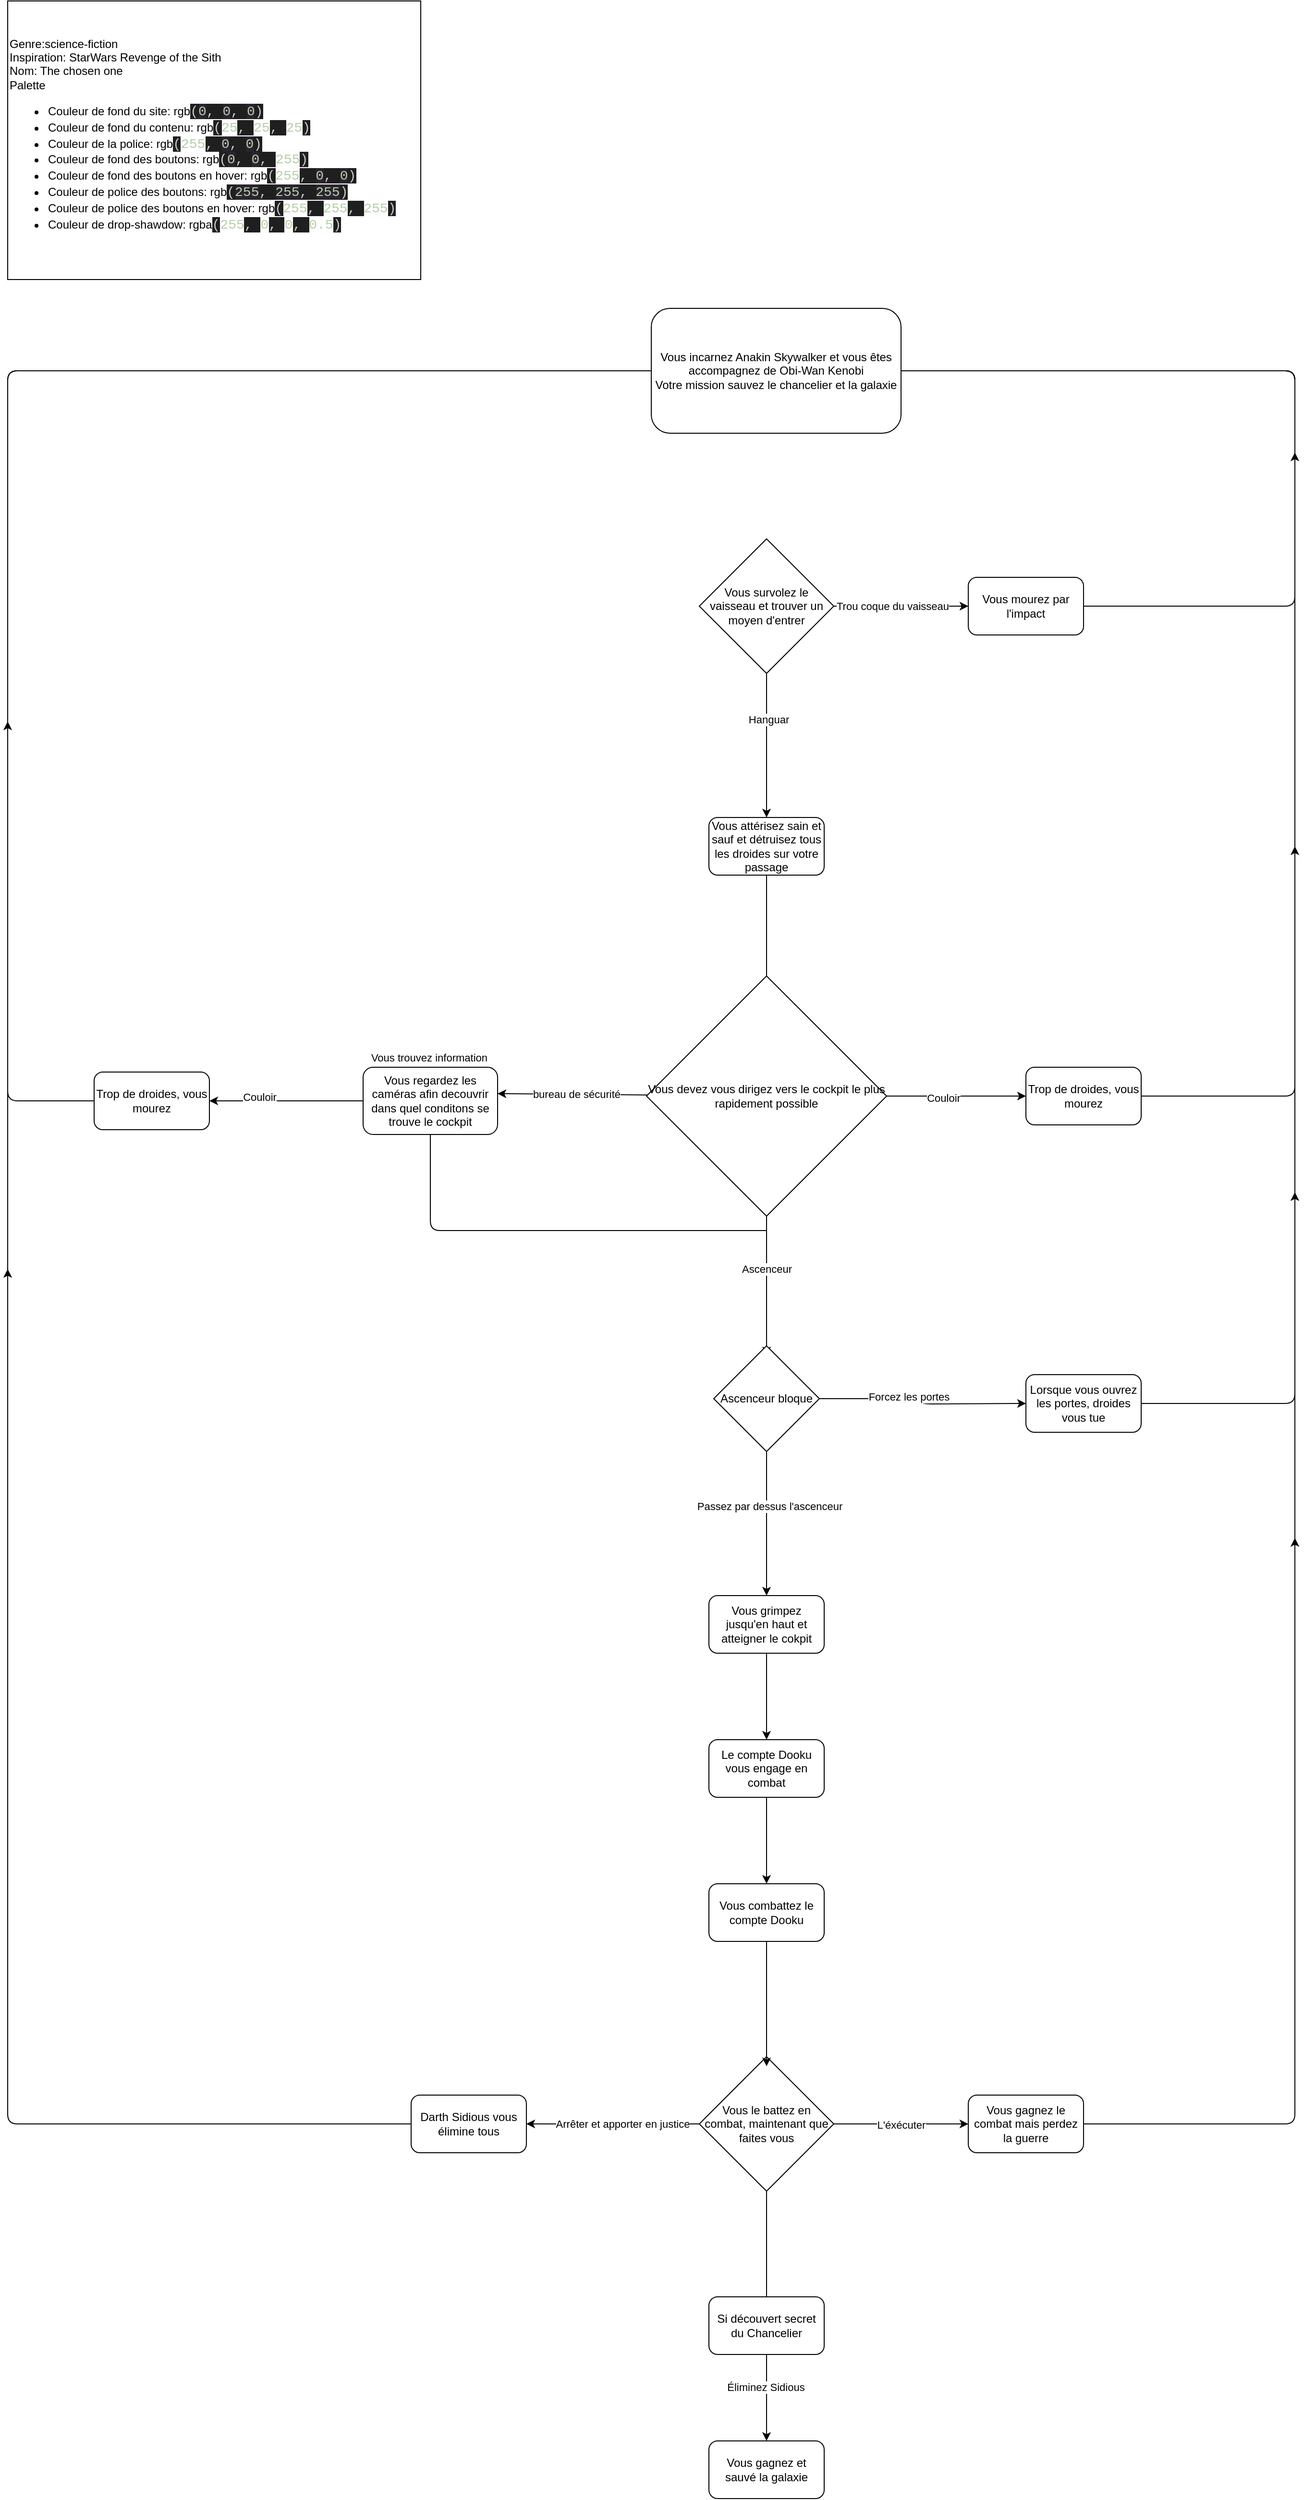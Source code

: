 <mxfile>
    <diagram id="d_ryaEk3887iIKYyWZoM" name="Page-1">
        <mxGraphModel dx="4833" dy="2511" grid="1" gridSize="10" guides="1" tooltips="1" connect="1" arrows="1" fold="1" page="1" pageScale="1" pageWidth="850" pageHeight="1100" math="0" shadow="0">
            <root>
                <mxCell id="0"/>
                <mxCell id="1" parent="0"/>
                <mxCell id="102" value="Vous incarnez Anakin Skywalker et vous êtes accompagnez de Obi-Wan Kenobi&lt;br&gt;Votre mission sauvez le chancelier et la galaxie" style="rounded=1;whiteSpace=wrap;html=1;" parent="1" vertex="1">
                    <mxGeometry x="-1180" y="270" width="260" height="130" as="geometry"/>
                </mxCell>
                <mxCell id="106" style="edgeStyle=none;html=1;" parent="1" source="103" edge="1">
                    <mxGeometry relative="1" as="geometry">
                        <mxPoint x="-850" y="580" as="targetPoint"/>
                    </mxGeometry>
                </mxCell>
                <mxCell id="110" value="Trou coque du vaisseau" style="edgeLabel;html=1;align=center;verticalAlign=middle;resizable=0;points=[];" parent="106" vertex="1" connectable="0">
                    <mxGeometry x="0.278" y="-1" relative="1" as="geometry">
                        <mxPoint x="-29" y="-1" as="offset"/>
                    </mxGeometry>
                </mxCell>
                <mxCell id="107" style="edgeStyle=none;html=1;" parent="1" source="103" edge="1">
                    <mxGeometry relative="1" as="geometry">
                        <mxPoint x="-1060" y="800" as="targetPoint"/>
                    </mxGeometry>
                </mxCell>
                <mxCell id="111" value="Hanguar" style="edgeLabel;html=1;align=center;verticalAlign=middle;resizable=0;points=[];" parent="107" vertex="1" connectable="0">
                    <mxGeometry x="-0.351" y="2" relative="1" as="geometry">
                        <mxPoint y="-1" as="offset"/>
                    </mxGeometry>
                </mxCell>
                <mxCell id="103" value="Vous survolez le vaisseau et trouver un moyen d'entrer" style="rhombus;whiteSpace=wrap;html=1;" parent="1" vertex="1">
                    <mxGeometry x="-1130" y="510" width="140" height="140" as="geometry"/>
                </mxCell>
                <mxCell id="112" style="edgeStyle=none;html=1;" parent="1" source="108" edge="1">
                    <mxGeometry relative="1" as="geometry">
                        <mxPoint x="-1060" y="1000" as="targetPoint"/>
                    </mxGeometry>
                </mxCell>
                <mxCell id="108" value="Vous attérisez sain et sauf et détruisez tous les droides sur votre passage" style="rounded=1;whiteSpace=wrap;html=1;" parent="1" vertex="1">
                    <mxGeometry x="-1120" y="800" width="120" height="60" as="geometry"/>
                </mxCell>
                <mxCell id="166" style="edgeStyle=orthogonalEdgeStyle;html=1;entryX=1;entryY=0.5;entryDx=0;entryDy=0;strokeColor=default;endArrow=none;endFill=0;" parent="1" source="109" target="102" edge="1">
                    <mxGeometry relative="1" as="geometry">
                        <Array as="points">
                            <mxPoint x="-510" y="580"/>
                            <mxPoint x="-510" y="335"/>
                        </Array>
                    </mxGeometry>
                </mxCell>
                <mxCell id="109" value="Vous mourez par l'impact" style="rounded=1;whiteSpace=wrap;html=1;" parent="1" vertex="1">
                    <mxGeometry x="-850" y="550" width="120" height="60" as="geometry"/>
                </mxCell>
                <mxCell id="120" style="edgeStyle=none;html=1;" parent="1" source="114" edge="1">
                    <mxGeometry relative="1" as="geometry">
                        <mxPoint x="-790" y="1090" as="targetPoint"/>
                    </mxGeometry>
                </mxCell>
                <mxCell id="121" value="Couloir" style="edgeLabel;html=1;align=center;verticalAlign=middle;resizable=0;points=[];" parent="120" vertex="1" connectable="0">
                    <mxGeometry x="-0.177" y="-2" relative="1" as="geometry">
                        <mxPoint x="-1" as="offset"/>
                    </mxGeometry>
                </mxCell>
                <mxCell id="122" style="edgeStyle=none;html=1;" parent="1" source="114" edge="1">
                    <mxGeometry relative="1" as="geometry">
                        <mxPoint x="-1060" y="1360" as="targetPoint"/>
                    </mxGeometry>
                </mxCell>
                <mxCell id="123" value="Ascenceur" style="edgeLabel;html=1;align=center;verticalAlign=middle;resizable=0;points=[];" parent="122" vertex="1" connectable="0">
                    <mxGeometry x="-0.462" y="-2" relative="1" as="geometry">
                        <mxPoint x="2" y="16" as="offset"/>
                    </mxGeometry>
                </mxCell>
                <mxCell id="124" style="edgeStyle=none;html=1;" parent="1" source="114" edge="1">
                    <mxGeometry relative="1" as="geometry">
                        <mxPoint x="-1340" y="1087.5" as="targetPoint"/>
                    </mxGeometry>
                </mxCell>
                <mxCell id="129" value="bureau de sécurité" style="edgeLabel;html=1;align=center;verticalAlign=middle;resizable=0;points=[];" parent="124" vertex="1" connectable="0">
                    <mxGeometry x="0.521" relative="1" as="geometry">
                        <mxPoint x="44" as="offset"/>
                    </mxGeometry>
                </mxCell>
                <mxCell id="114" value="Vous devez vous dirigez vers le cockpit le plus rapidement possible" style="rhombus;whiteSpace=wrap;html=1;" parent="1" vertex="1">
                    <mxGeometry x="-1185" y="965" width="250" height="250" as="geometry"/>
                </mxCell>
                <mxCell id="165" style="edgeStyle=orthogonalEdgeStyle;html=1;entryX=1;entryY=0.5;entryDx=0;entryDy=0;strokeColor=default;endArrow=none;endFill=0;" parent="1" source="127" target="102" edge="1">
                    <mxGeometry relative="1" as="geometry">
                        <Array as="points">
                            <mxPoint x="-510" y="1090"/>
                            <mxPoint x="-510" y="335"/>
                        </Array>
                    </mxGeometry>
                </mxCell>
                <mxCell id="127" value="Trop de droides, vous mourez" style="rounded=1;whiteSpace=wrap;html=1;" parent="1" vertex="1">
                    <mxGeometry x="-790" y="1060" width="120" height="60" as="geometry"/>
                </mxCell>
                <mxCell id="133" style="edgeStyle=none;html=1;" parent="1" source="128" edge="1">
                    <mxGeometry relative="1" as="geometry">
                        <mxPoint x="-1640" y="1095" as="targetPoint"/>
                    </mxGeometry>
                </mxCell>
                <mxCell id="134" value="Couloir" style="edgeLabel;html=1;align=center;verticalAlign=middle;resizable=0;points=[];" parent="133" vertex="1" connectable="0">
                    <mxGeometry x="0.34" y="-4" relative="1" as="geometry">
                        <mxPoint x="-1" as="offset"/>
                    </mxGeometry>
                </mxCell>
                <mxCell id="137" style="edgeStyle=orthogonalEdgeStyle;html=1;exitX=0.5;exitY=1;exitDx=0;exitDy=0;strokeColor=default;endArrow=none;endFill=0;" parent="1" source="128" edge="1">
                    <mxGeometry relative="1" as="geometry">
                        <mxPoint x="-1060" y="1230" as="targetPoint"/>
                        <Array as="points">
                            <mxPoint x="-1410" y="1230"/>
                        </Array>
                    </mxGeometry>
                </mxCell>
                <mxCell id="170" value="Vous trouvez information&amp;nbsp;" style="edgeLabel;html=1;align=center;verticalAlign=middle;resizable=0;points=[];" parent="137" vertex="1" connectable="0">
                    <mxGeometry x="-0.268" y="4" relative="1" as="geometry">
                        <mxPoint x="-65" y="-176" as="offset"/>
                    </mxGeometry>
                </mxCell>
                <mxCell id="128" value="Vous regardez les caméras afin decouvrir dans quel conditons se trouve le cockpit" style="rounded=1;whiteSpace=wrap;html=1;" parent="1" vertex="1">
                    <mxGeometry x="-1480" y="1060" width="140" height="70" as="geometry"/>
                </mxCell>
                <mxCell id="167" style="edgeStyle=orthogonalEdgeStyle;html=1;entryX=0;entryY=0.5;entryDx=0;entryDy=0;strokeColor=default;endArrow=none;endFill=0;" parent="1" source="135" target="102" edge="1">
                    <mxGeometry relative="1" as="geometry">
                        <Array as="points">
                            <mxPoint x="-1850" y="1095"/>
                            <mxPoint x="-1850" y="335"/>
                        </Array>
                    </mxGeometry>
                </mxCell>
                <mxCell id="135" value="Trop de droides, vous mourez" style="rounded=1;whiteSpace=wrap;html=1;" parent="1" vertex="1">
                    <mxGeometry x="-1760" y="1065" width="120" height="60" as="geometry"/>
                </mxCell>
                <mxCell id="139" style="edgeStyle=orthogonalEdgeStyle;html=1;strokeColor=default;endArrow=classic;endFill=1;" parent="1" source="138" edge="1">
                    <mxGeometry relative="1" as="geometry">
                        <mxPoint x="-790" y="1410" as="targetPoint"/>
                    </mxGeometry>
                </mxCell>
                <mxCell id="141" value="Forcez les portes" style="edgeLabel;html=1;align=center;verticalAlign=middle;resizable=0;points=[];" parent="139" vertex="1" connectable="0">
                    <mxGeometry x="-0.171" y="2" relative="1" as="geometry">
                        <mxPoint x="1" as="offset"/>
                    </mxGeometry>
                </mxCell>
                <mxCell id="142" style="edgeStyle=orthogonalEdgeStyle;html=1;strokeColor=default;endArrow=classic;endFill=1;" parent="1" source="138" edge="1">
                    <mxGeometry relative="1" as="geometry">
                        <mxPoint x="-1060" y="1610" as="targetPoint"/>
                    </mxGeometry>
                </mxCell>
                <mxCell id="143" value="Passez par dessus l'ascenceur" style="edgeLabel;html=1;align=center;verticalAlign=middle;resizable=0;points=[];" parent="142" vertex="1" connectable="0">
                    <mxGeometry x="-0.25" y="3" relative="1" as="geometry">
                        <mxPoint as="offset"/>
                    </mxGeometry>
                </mxCell>
                <mxCell id="138" value="Ascenceur bloque" style="rhombus;whiteSpace=wrap;html=1;" parent="1" vertex="1">
                    <mxGeometry x="-1115" y="1350" width="110" height="110" as="geometry"/>
                </mxCell>
                <mxCell id="164" style="edgeStyle=orthogonalEdgeStyle;html=1;entryX=1;entryY=0.5;entryDx=0;entryDy=0;strokeColor=default;endArrow=none;endFill=0;" parent="1" source="140" target="102" edge="1">
                    <mxGeometry relative="1" as="geometry">
                        <Array as="points">
                            <mxPoint x="-510" y="1410"/>
                            <mxPoint x="-510" y="335"/>
                        </Array>
                    </mxGeometry>
                </mxCell>
                <mxCell id="140" value="Lorsque vous ouvrez les portes, droides vous tue" style="rounded=1;whiteSpace=wrap;html=1;" parent="1" vertex="1">
                    <mxGeometry x="-790" y="1380" width="120" height="60" as="geometry"/>
                </mxCell>
                <mxCell id="145" style="edgeStyle=orthogonalEdgeStyle;html=1;strokeColor=default;endArrow=classic;endFill=1;" parent="1" source="144" edge="1">
                    <mxGeometry relative="1" as="geometry">
                        <mxPoint x="-1060" y="1760" as="targetPoint"/>
                    </mxGeometry>
                </mxCell>
                <mxCell id="144" value="Vous grimpez jusqu'en haut et atteigner le cokpit" style="rounded=1;whiteSpace=wrap;html=1;" parent="1" vertex="1">
                    <mxGeometry x="-1120" y="1610" width="120" height="60" as="geometry"/>
                </mxCell>
                <mxCell id="148" style="edgeStyle=orthogonalEdgeStyle;html=1;strokeColor=default;endArrow=classic;endFill=1;" parent="1" source="147" edge="1">
                    <mxGeometry relative="1" as="geometry">
                        <mxPoint x="-1060" y="1910" as="targetPoint"/>
                    </mxGeometry>
                </mxCell>
                <mxCell id="147" value="Le compte Dooku vous engage en combat" style="rounded=1;whiteSpace=wrap;html=1;" parent="1" vertex="1">
                    <mxGeometry x="-1120" y="1760" width="120" height="60" as="geometry"/>
                </mxCell>
                <mxCell id="150" style="edgeStyle=orthogonalEdgeStyle;html=1;strokeColor=default;endArrow=classic;endFill=1;" parent="1" source="149" edge="1">
                    <mxGeometry relative="1" as="geometry">
                        <mxPoint x="-850" y="2160" as="targetPoint"/>
                    </mxGeometry>
                </mxCell>
                <mxCell id="152" value="L'éxécuter" style="edgeLabel;html=1;align=center;verticalAlign=middle;resizable=0;points=[];" parent="150" vertex="1" connectable="0">
                    <mxGeometry x="0.189" y="4" relative="1" as="geometry">
                        <mxPoint x="-13" y="4" as="offset"/>
                    </mxGeometry>
                </mxCell>
                <mxCell id="151" style="edgeStyle=orthogonalEdgeStyle;html=1;strokeColor=default;endArrow=none;endFill=0;" parent="1" source="149" edge="1">
                    <mxGeometry relative="1" as="geometry">
                        <mxPoint x="-1060" y="2340" as="targetPoint"/>
                    </mxGeometry>
                </mxCell>
                <mxCell id="156" style="edgeStyle=orthogonalEdgeStyle;html=1;strokeColor=default;endArrow=classic;endFill=1;" parent="1" source="149" edge="1">
                    <mxGeometry relative="1" as="geometry">
                        <mxPoint x="-1310" y="2160" as="targetPoint"/>
                    </mxGeometry>
                </mxCell>
                <mxCell id="162" value="Arrêter et apporter en justice" style="edgeLabel;html=1;align=center;verticalAlign=middle;resizable=0;points=[];" parent="156" vertex="1" connectable="0">
                    <mxGeometry x="-0.244" y="-2" relative="1" as="geometry">
                        <mxPoint x="-12" y="2" as="offset"/>
                    </mxGeometry>
                </mxCell>
                <mxCell id="149" value="Vous le battez en combat, maintenant que faites vous" style="rhombus;whiteSpace=wrap;html=1;" parent="1" vertex="1">
                    <mxGeometry x="-1130" y="2090" width="140" height="140" as="geometry"/>
                </mxCell>
                <mxCell id="163" style="edgeStyle=orthogonalEdgeStyle;html=1;entryX=1;entryY=0.5;entryDx=0;entryDy=0;strokeColor=default;endArrow=none;endFill=0;exitX=1;exitY=0.5;exitDx=0;exitDy=0;" parent="1" source="153" target="102" edge="1">
                    <mxGeometry relative="1" as="geometry">
                        <Array as="points">
                            <mxPoint x="-510" y="2160"/>
                            <mxPoint x="-510" y="335"/>
                        </Array>
                    </mxGeometry>
                </mxCell>
                <mxCell id="153" value="Vous gagnez le combat mais perdez la guerre" style="rounded=1;whiteSpace=wrap;html=1;" parent="1" vertex="1">
                    <mxGeometry x="-850" y="2130" width="120" height="60" as="geometry"/>
                </mxCell>
                <mxCell id="168" style="edgeStyle=orthogonalEdgeStyle;html=1;entryX=0;entryY=0.5;entryDx=0;entryDy=0;strokeColor=default;endArrow=none;endFill=0;exitX=0;exitY=0.5;exitDx=0;exitDy=0;" parent="1" source="155" target="102" edge="1">
                    <mxGeometry relative="1" as="geometry">
                        <Array as="points">
                            <mxPoint x="-1850" y="2160"/>
                            <mxPoint x="-1850" y="335"/>
                        </Array>
                    </mxGeometry>
                </mxCell>
                <mxCell id="155" value="Darth Sidious vous élimine tous" style="rounded=1;whiteSpace=wrap;html=1;" parent="1" vertex="1">
                    <mxGeometry x="-1430" y="2130" width="120" height="60" as="geometry"/>
                </mxCell>
                <mxCell id="159" style="edgeStyle=orthogonalEdgeStyle;html=1;strokeColor=default;endArrow=classic;endFill=1;entryX=0.5;entryY=0;entryDx=0;entryDy=0;" parent="1" source="158" target="161" edge="1">
                    <mxGeometry relative="1" as="geometry">
                        <mxPoint x="-1187.784" y="2520" as="targetPoint"/>
                    </mxGeometry>
                </mxCell>
                <mxCell id="160" value="Éliminez Sidious" style="edgeLabel;html=1;align=center;verticalAlign=middle;resizable=0;points=[];" parent="159" vertex="1" connectable="0">
                    <mxGeometry x="-0.239" y="-1" relative="1" as="geometry">
                        <mxPoint as="offset"/>
                    </mxGeometry>
                </mxCell>
                <mxCell id="158" value="Si découvert secret du Chancelier" style="rounded=1;whiteSpace=wrap;html=1;" parent="1" vertex="1">
                    <mxGeometry x="-1120" y="2340" width="120" height="60" as="geometry"/>
                </mxCell>
                <mxCell id="161" value="Vous gagnez et sauvé la galaxie" style="rounded=1;whiteSpace=wrap;html=1;" parent="1" vertex="1">
                    <mxGeometry x="-1120" y="2490" width="120" height="60" as="geometry"/>
                </mxCell>
                <mxCell id="169" value="Genre:science-fiction&lt;br&gt;Inspiration: StarWars Revenge of the Sith&lt;br&gt;Nom: The chosen one&lt;br&gt;Palette&lt;br&gt;&lt;ul&gt;&lt;li&gt;Couleur de fond du site: rgb&lt;span style=&quot;background-color: rgb(31, 31, 31); color: rgb(204, 204, 204); font-family: Consolas, &amp;quot;Courier New&amp;quot;, monospace; font-size: 14px;&quot;&gt;(&lt;/span&gt;&lt;span style=&quot;font-family: Consolas, &amp;quot;Courier New&amp;quot;, monospace; font-size: 14px; background-color: rgb(42, 37, 47);&quot;&gt;&lt;font color=&quot;#b5cea8&quot;&gt;0&lt;/font&gt;&lt;/span&gt;&lt;span style=&quot;background-color: rgb(31, 31, 31); color: rgb(204, 204, 204); font-family: Consolas, &amp;quot;Courier New&amp;quot;, monospace; font-size: 14px;&quot;&gt;, &lt;/span&gt;&lt;span style=&quot;font-family: Consolas, &amp;quot;Courier New&amp;quot;, monospace; font-size: 14px; background-color: rgb(42, 37, 47);&quot;&gt;&lt;font color=&quot;#b5cea8&quot;&gt;0&lt;/font&gt;&lt;/span&gt;&lt;span style=&quot;background-color: rgb(31, 31, 31); color: rgb(204, 204, 204); font-family: Consolas, &amp;quot;Courier New&amp;quot;, monospace; font-size: 14px;&quot;&gt;, &lt;/span&gt;&lt;span style=&quot;font-family: Consolas, &amp;quot;Courier New&amp;quot;, monospace; font-size: 14px; background-color: rgb(42, 37, 47);&quot;&gt;&lt;font color=&quot;#b5cea8&quot;&gt;0&lt;/font&gt;&lt;/span&gt;&lt;span style=&quot;background-color: rgb(31, 31, 31); color: rgb(204, 204, 204); font-family: Consolas, &amp;quot;Courier New&amp;quot;, monospace; font-size: 14px;&quot;&gt;)&lt;/span&gt;&lt;/li&gt;&lt;li&gt;Couleur de fond du contenu: rgb&lt;span style=&quot;background-color: rgb(31, 31, 31); color: rgb(204, 204, 204); font-family: Consolas, &amp;quot;Courier New&amp;quot;, monospace; font-size: 14px;&quot;&gt;(&lt;/span&gt;&lt;span style=&quot;font-family: Consolas, &amp;quot;Courier New&amp;quot;, monospace; font-size: 14px; color: rgb(181, 206, 168);&quot;&gt;25&lt;/span&gt;&lt;span style=&quot;background-color: rgb(31, 31, 31); color: rgb(204, 204, 204); font-family: Consolas, &amp;quot;Courier New&amp;quot;, monospace; font-size: 14px;&quot;&gt;, &lt;/span&gt;&lt;span style=&quot;font-family: Consolas, &amp;quot;Courier New&amp;quot;, monospace; font-size: 14px; color: rgb(181, 206, 168);&quot;&gt;25&lt;/span&gt;&lt;span style=&quot;background-color: rgb(31, 31, 31); color: rgb(204, 204, 204); font-family: Consolas, &amp;quot;Courier New&amp;quot;, monospace; font-size: 14px;&quot;&gt;, &lt;/span&gt;&lt;span style=&quot;font-family: Consolas, &amp;quot;Courier New&amp;quot;, monospace; font-size: 14px; color: rgb(181, 206, 168);&quot;&gt;25&lt;/span&gt;&lt;span style=&quot;background-color: rgb(31, 31, 31); color: rgb(204, 204, 204); font-family: Consolas, &amp;quot;Courier New&amp;quot;, monospace; font-size: 14px;&quot;&gt;)&lt;/span&gt;&lt;/li&gt;&lt;li&gt;Couleur de la police: rgb&lt;span style=&quot;background-color: rgb(31, 31, 31); color: rgb(204, 204, 204); font-family: Consolas, &amp;quot;Courier New&amp;quot;, monospace; font-size: 14px;&quot;&gt;(&lt;/span&gt;&lt;span style=&quot;font-family: Consolas, &amp;quot;Courier New&amp;quot;, monospace; font-size: 14px; color: rgb(181, 206, 168);&quot;&gt;255&lt;/span&gt;&lt;span style=&quot;background-color: rgb(31, 31, 31); color: rgb(204, 204, 204); font-family: Consolas, &amp;quot;Courier New&amp;quot;, monospace; font-size: 14px;&quot;&gt;, &lt;/span&gt;&lt;span style=&quot;font-family: Consolas, &amp;quot;Courier New&amp;quot;, monospace; font-size: 14px; background-color: rgb(42, 37, 47);&quot;&gt;&lt;font color=&quot;#b5cea8&quot;&gt;0&lt;/font&gt;&lt;/span&gt;&lt;span style=&quot;background-color: rgb(31, 31, 31); color: rgb(204, 204, 204); font-family: Consolas, &amp;quot;Courier New&amp;quot;, monospace; font-size: 14px;&quot;&gt;, &lt;/span&gt;&lt;span style=&quot;font-family: Consolas, &amp;quot;Courier New&amp;quot;, monospace; font-size: 14px; background-color: rgb(42, 37, 47);&quot;&gt;&lt;font color=&quot;#b5cea8&quot;&gt;0&lt;/font&gt;&lt;/span&gt;&lt;span style=&quot;background-color: rgb(31, 31, 31); color: rgb(204, 204, 204); font-family: Consolas, &amp;quot;Courier New&amp;quot;, monospace; font-size: 14px;&quot;&gt;)&lt;/span&gt;&lt;/li&gt;&lt;li&gt;Couleur de fond des boutons: rgb&lt;span style=&quot;background-color: rgb(31, 31, 31); color: rgb(204, 204, 204); font-family: Consolas, &amp;quot;Courier New&amp;quot;, monospace; font-size: 14px;&quot;&gt;(&lt;/span&gt;&lt;span style=&quot;font-family: Consolas, &amp;quot;Courier New&amp;quot;, monospace; font-size: 14px; background-color: rgb(42, 37, 47);&quot;&gt;&lt;font color=&quot;#b5cea8&quot;&gt;0&lt;/font&gt;&lt;/span&gt;&lt;span style=&quot;background-color: rgb(31, 31, 31); color: rgb(204, 204, 204); font-family: Consolas, &amp;quot;Courier New&amp;quot;, monospace; font-size: 14px;&quot;&gt;,&amp;nbsp;&lt;/span&gt;&lt;span style=&quot;font-family: Consolas, &amp;quot;Courier New&amp;quot;, monospace; font-size: 14px; background-color: rgb(42, 37, 47);&quot;&gt;&lt;font color=&quot;#b5cea8&quot;&gt;0&lt;/font&gt;&lt;/span&gt;&lt;span style=&quot;background-color: rgb(31, 31, 31); color: rgb(204, 204, 204); font-family: Consolas, &amp;quot;Courier New&amp;quot;, monospace; font-size: 14px;&quot;&gt;,&amp;nbsp;&lt;/span&gt;&lt;span style=&quot;font-family: Consolas, &amp;quot;Courier New&amp;quot;, monospace; font-size: 14px;&quot;&gt;&lt;font color=&quot;#b5cea8&quot;&gt;255&lt;/font&gt;&lt;/span&gt;&lt;span style=&quot;background-color: rgb(31, 31, 31); color: rgb(204, 204, 204); font-family: Consolas, &amp;quot;Courier New&amp;quot;, monospace; font-size: 14px;&quot;&gt;)&lt;/span&gt;&lt;/li&gt;&lt;li&gt;Couleur de fond des boutons en hover: rgb&lt;span style=&quot;background-color: rgb(31, 31, 31); color: rgb(204, 204, 204); font-family: Consolas, &amp;quot;Courier New&amp;quot;, monospace; font-size: 14px;&quot;&gt;(&lt;/span&gt;&lt;span style=&quot;font-family: Consolas, &amp;quot;Courier New&amp;quot;, monospace; font-size: 14px;&quot;&gt;&lt;font color=&quot;#b5cea8&quot;&gt;255&lt;/font&gt;&lt;/span&gt;&lt;span style=&quot;background-color: rgb(31, 31, 31); color: rgb(204, 204, 204); font-family: Consolas, &amp;quot;Courier New&amp;quot;, monospace; font-size: 14px;&quot;&gt;,&amp;nbsp;&lt;/span&gt;&lt;span style=&quot;font-family: Consolas, &amp;quot;Courier New&amp;quot;, monospace; font-size: 14px; background-color: rgb(42, 37, 47);&quot;&gt;&lt;font color=&quot;#b5cea8&quot;&gt;0&lt;/font&gt;&lt;/span&gt;&lt;span style=&quot;background-color: rgb(31, 31, 31); color: rgb(204, 204, 204); font-family: Consolas, &amp;quot;Courier New&amp;quot;, monospace; font-size: 14px;&quot;&gt;,&amp;nbsp;&lt;/span&gt;&lt;span style=&quot;font-family: Consolas, &amp;quot;Courier New&amp;quot;, monospace; font-size: 14px; background-color: rgb(42, 37, 47);&quot;&gt;&lt;font color=&quot;#b5cea8&quot;&gt;0&lt;/font&gt;&lt;/span&gt;&lt;span style=&quot;background-color: rgb(31, 31, 31); color: rgb(204, 204, 204); font-family: Consolas, &amp;quot;Courier New&amp;quot;, monospace; font-size: 14px;&quot;&gt;)&lt;/span&gt;&lt;/li&gt;&lt;li&gt;Couleur de police des boutons: rgb&lt;span style=&quot;background-color: rgb(31, 31, 31); color: rgb(204, 204, 204); font-family: Consolas, &amp;quot;Courier New&amp;quot;, monospace; font-size: 14px;&quot;&gt;(&lt;/span&gt;&lt;span style=&quot;font-family: Consolas, &amp;quot;Courier New&amp;quot;, monospace; font-size: 14px; background-color: rgb(42, 37, 47);&quot;&gt;&lt;font color=&quot;#b5cea8&quot;&gt;255&lt;/font&gt;&lt;/span&gt;&lt;span style=&quot;background-color: rgb(31, 31, 31); color: rgb(204, 204, 204); font-family: Consolas, &amp;quot;Courier New&amp;quot;, monospace; font-size: 14px;&quot;&gt;, &lt;/span&gt;&lt;span style=&quot;font-family: Consolas, &amp;quot;Courier New&amp;quot;, monospace; font-size: 14px; background-color: rgb(42, 37, 47);&quot;&gt;&lt;font color=&quot;#b5cea8&quot;&gt;255&lt;/font&gt;&lt;/span&gt;&lt;span style=&quot;background-color: rgb(31, 31, 31); color: rgb(204, 204, 204); font-family: Consolas, &amp;quot;Courier New&amp;quot;, monospace; font-size: 14px;&quot;&gt;, &lt;/span&gt;&lt;span style=&quot;font-family: Consolas, &amp;quot;Courier New&amp;quot;, monospace; font-size: 14px; background-color: rgb(42, 37, 47);&quot;&gt;&lt;font color=&quot;#b5cea8&quot;&gt;255&lt;/font&gt;&lt;/span&gt;&lt;span style=&quot;background-color: rgb(31, 31, 31); color: rgb(204, 204, 204); font-family: Consolas, &amp;quot;Courier New&amp;quot;, monospace; font-size: 14px;&quot;&gt;)&lt;/span&gt;&lt;/li&gt;&lt;li&gt;Couleur de police des boutons en hover: rgb&lt;span style=&quot;background-color: rgb(31, 31, 31); color: rgb(204, 204, 204); font-family: Consolas, &amp;quot;Courier New&amp;quot;, monospace; font-size: 14px;&quot;&gt;(&lt;/span&gt;&lt;span style=&quot;font-family: Consolas, &amp;quot;Courier New&amp;quot;, monospace; font-size: 14px;&quot;&gt;&lt;font color=&quot;#b5cea8&quot;&gt;255&lt;/font&gt;&lt;/span&gt;&lt;span style=&quot;background-color: rgb(31, 31, 31); color: rgb(204, 204, 204); font-family: Consolas, &amp;quot;Courier New&amp;quot;, monospace; font-size: 14px;&quot;&gt;,&amp;nbsp;&lt;/span&gt;&lt;span style=&quot;font-family: Consolas, &amp;quot;Courier New&amp;quot;, monospace; font-size: 14px;&quot;&gt;&lt;font color=&quot;#b5cea8&quot;&gt;255&lt;/font&gt;&lt;/span&gt;&lt;span style=&quot;background-color: rgb(31, 31, 31); color: rgb(204, 204, 204); font-family: Consolas, &amp;quot;Courier New&amp;quot;, monospace; font-size: 14px;&quot;&gt;,&amp;nbsp;&lt;/span&gt;&lt;span style=&quot;font-family: Consolas, &amp;quot;Courier New&amp;quot;, monospace; font-size: 14px;&quot;&gt;&lt;font color=&quot;#b5cea8&quot;&gt;255&lt;/font&gt;&lt;/span&gt;&lt;span style=&quot;background-color: rgb(31, 31, 31); color: rgb(204, 204, 204); font-family: Consolas, &amp;quot;Courier New&amp;quot;, monospace; font-size: 14px;&quot;&gt;)&lt;/span&gt;&lt;/li&gt;&lt;li&gt;Couleur de drop-shawdow: rgba&lt;span style=&quot;background-color: rgb(31, 31, 31); color: rgb(204, 204, 204); font-family: Consolas, &amp;quot;Courier New&amp;quot;, monospace; font-size: 14px;&quot;&gt;(&lt;/span&gt;&lt;span style=&quot;font-family: Consolas, &amp;quot;Courier New&amp;quot;, monospace; font-size: 14px; color: rgb(181, 206, 168);&quot;&gt;255&lt;/span&gt;&lt;span style=&quot;background-color: rgb(31, 31, 31); color: rgb(204, 204, 204); font-family: Consolas, &amp;quot;Courier New&amp;quot;, monospace; font-size: 14px;&quot;&gt;, &lt;/span&gt;&lt;span style=&quot;font-family: Consolas, &amp;quot;Courier New&amp;quot;, monospace; font-size: 14px; color: rgb(181, 206, 168);&quot;&gt;0&lt;/span&gt;&lt;span style=&quot;background-color: rgb(31, 31, 31); color: rgb(204, 204, 204); font-family: Consolas, &amp;quot;Courier New&amp;quot;, monospace; font-size: 14px;&quot;&gt;, &lt;/span&gt;&lt;span style=&quot;font-family: Consolas, &amp;quot;Courier New&amp;quot;, monospace; font-size: 14px; color: rgb(181, 206, 168);&quot;&gt;0&lt;/span&gt;&lt;span style=&quot;background-color: rgb(31, 31, 31); color: rgb(204, 204, 204); font-family: Consolas, &amp;quot;Courier New&amp;quot;, monospace; font-size: 14px;&quot;&gt;, &lt;/span&gt;&lt;span style=&quot;font-family: Consolas, &amp;quot;Courier New&amp;quot;, monospace; font-size: 14px; color: rgb(181, 206, 168);&quot;&gt;0.5&lt;/span&gt;&lt;span style=&quot;background-color: rgb(31, 31, 31); color: rgb(204, 204, 204); font-family: Consolas, &amp;quot;Courier New&amp;quot;, monospace; font-size: 14px;&quot;&gt;)&lt;/span&gt;&lt;/li&gt;&lt;/ul&gt;" style="whiteSpace=wrap;html=1;align=left;" parent="1" vertex="1">
                    <mxGeometry x="-1850" y="-50" width="430" height="290" as="geometry"/>
                </mxCell>
                <mxCell id="172" value="" style="edgeStyle=none;orthogonalLoop=1;jettySize=auto;html=1;" parent="1" edge="1">
                    <mxGeometry width="100" relative="1" as="geometry">
                        <mxPoint x="-1850" y="1540" as="sourcePoint"/>
                        <mxPoint x="-1850" y="1270" as="targetPoint"/>
                        <Array as="points"/>
                    </mxGeometry>
                </mxCell>
                <mxCell id="173" value="" style="edgeStyle=none;orthogonalLoop=1;jettySize=auto;html=1;" parent="1" edge="1">
                    <mxGeometry width="100" relative="1" as="geometry">
                        <mxPoint x="-1850" y="1000" as="sourcePoint"/>
                        <mxPoint x="-1850" y="700" as="targetPoint"/>
                        <Array as="points"/>
                    </mxGeometry>
                </mxCell>
                <mxCell id="174" value="" style="edgeStyle=none;orthogonalLoop=1;jettySize=auto;html=1;" parent="1" edge="1">
                    <mxGeometry width="100" relative="1" as="geometry">
                        <mxPoint x="-510" y="1820" as="sourcePoint"/>
                        <mxPoint x="-510" y="1550" as="targetPoint"/>
                        <Array as="points"/>
                    </mxGeometry>
                </mxCell>
                <mxCell id="175" value="" style="edgeStyle=none;orthogonalLoop=1;jettySize=auto;html=1;" parent="1" edge="1">
                    <mxGeometry width="100" relative="1" as="geometry">
                        <mxPoint x="-510" y="1340" as="sourcePoint"/>
                        <mxPoint x="-510" y="1190" as="targetPoint"/>
                        <Array as="points"/>
                    </mxGeometry>
                </mxCell>
                <mxCell id="176" value="" style="edgeStyle=none;orthogonalLoop=1;jettySize=auto;html=1;" parent="1" edge="1">
                    <mxGeometry width="100" relative="1" as="geometry">
                        <mxPoint x="-510" y="1020" as="sourcePoint"/>
                        <mxPoint x="-510" y="830" as="targetPoint"/>
                        <Array as="points"/>
                    </mxGeometry>
                </mxCell>
                <mxCell id="177" value="" style="edgeStyle=none;orthogonalLoop=1;jettySize=auto;html=1;" parent="1" edge="1">
                    <mxGeometry width="100" relative="1" as="geometry">
                        <mxPoint x="-510" y="520" as="sourcePoint"/>
                        <mxPoint x="-510" y="420" as="targetPoint"/>
                        <Array as="points"/>
                    </mxGeometry>
                </mxCell>
                <mxCell id="180" style="edgeStyle=none;html=1;entryX=0.5;entryY=0.071;entryDx=0;entryDy=0;entryPerimeter=0;" edge="1" parent="1" source="179" target="149">
                    <mxGeometry relative="1" as="geometry"/>
                </mxCell>
                <mxCell id="179" value="Vous combattez le compte Dooku" style="rounded=1;whiteSpace=wrap;html=1;" vertex="1" parent="1">
                    <mxGeometry x="-1120" y="1910" width="120" height="60" as="geometry"/>
                </mxCell>
            </root>
        </mxGraphModel>
    </diagram>
</mxfile>